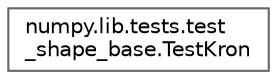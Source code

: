digraph "Graphical Class Hierarchy"
{
 // LATEX_PDF_SIZE
  bgcolor="transparent";
  edge [fontname=Helvetica,fontsize=10,labelfontname=Helvetica,labelfontsize=10];
  node [fontname=Helvetica,fontsize=10,shape=box,height=0.2,width=0.4];
  rankdir="LR";
  Node0 [id="Node000000",label="numpy.lib.tests.test\l_shape_base.TestKron",height=0.2,width=0.4,color="grey40", fillcolor="white", style="filled",URL="$de/dc9/classnumpy_1_1lib_1_1tests_1_1test__shape__base_1_1TestKron.html",tooltip=" "];
}
